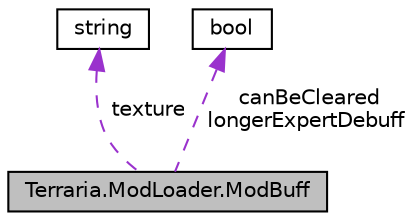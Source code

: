 digraph "Terraria.ModLoader.ModBuff"
{
 // LATEX_PDF_SIZE
  edge [fontname="Helvetica",fontsize="10",labelfontname="Helvetica",labelfontsize="10"];
  node [fontname="Helvetica",fontsize="10",shape=record];
  Node1 [label="Terraria.ModLoader.ModBuff",height=0.2,width=0.4,color="black", fillcolor="grey75", style="filled", fontcolor="black",tooltip="This class serves as a place for you to define a new buff and how that buff behaves."];
  Node2 -> Node1 [dir="back",color="darkorchid3",fontsize="10",style="dashed",label=" texture" ,fontname="Helvetica"];
  Node2 [label="string",height=0.2,width=0.4,color="black", fillcolor="white", style="filled",tooltip=" "];
  Node3 -> Node1 [dir="back",color="darkorchid3",fontsize="10",style="dashed",label=" canBeCleared\nlongerExpertDebuff" ,fontname="Helvetica"];
  Node3 [label="bool",height=0.2,width=0.4,color="black", fillcolor="white", style="filled",tooltip=" "];
}
